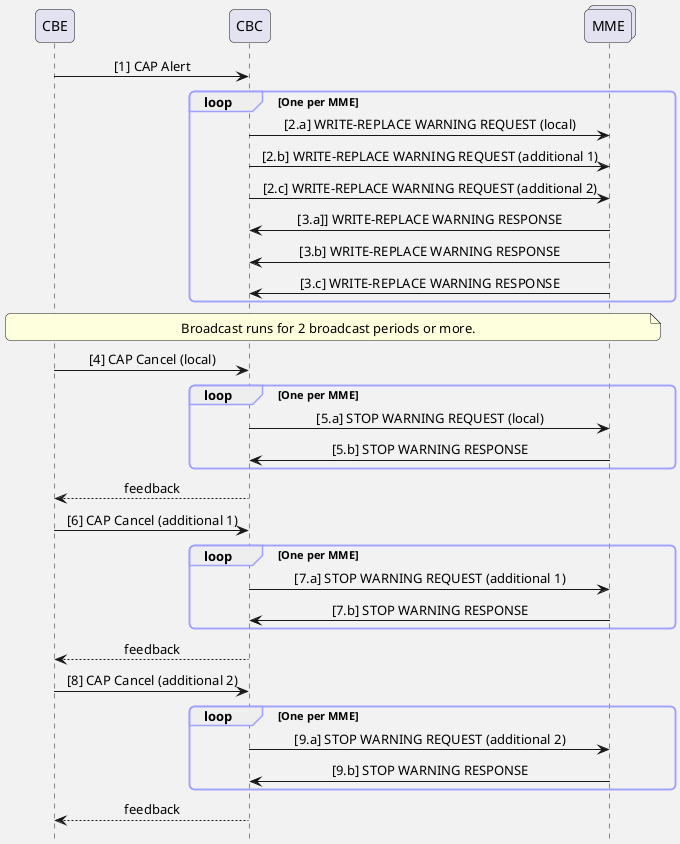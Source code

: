 @startuml
hide footbox
skinparam Shadowing false
skinparam BackgroundColor #f2f2f2
skinparam SequenceGroupBodyBackgroundColor transparent
skinparam roundcorner 10
skinparam ParticipantPadding 30
skinparam BoxPadding 10
skinparam SequenceGroupBorderColor #a0a0ff
skinparam SequenceMessageAlign center

participant CBE as cbe
participant CBC as cbc
collections MME as mme

cbe -> cbc: [1] CAP Alert
loop One per MME
cbc -> mme: [2.a] WRITE-REPLACE WARNING REQUEST (local)
cbc -> mme: [2.b] WRITE-REPLACE WARNING REQUEST (additional 1)
cbc -> mme: [2.c] WRITE-REPLACE WARNING REQUEST (additional 2)
mme -> cbc: [3.a]] WRITE-REPLACE WARNING RESPONSE
mme -> cbc: [3.b] WRITE-REPLACE WARNING RESPONSE
mme -> cbc: [3.c] WRITE-REPLACE WARNING RESPONSE
end
note across: Broadcast runs for 2 broadcast periods or more.
cbe -> cbc: [4] CAP Cancel (local)
loop One per MME
cbc -> mme: [5.a] STOP WARNING REQUEST (local)
mme -> cbc: [5.b] STOP WARNING RESPONSE
end
cbc --> cbe: feedback
cbe -> cbc: [6] CAP Cancel (additional 1)
loop One per MME
cbc -> mme: [7.a] STOP WARNING REQUEST (additional 1)
mme -> cbc: [7.b] STOP WARNING RESPONSE
end
cbc --> cbe: feedback
cbe -> cbc: [8] CAP Cancel (additional 2)
loop One per MME
cbc -> mme: [9.a] STOP WARNING REQUEST (additional 2)
mme -> cbc: [9.b] STOP WARNING RESPONSE
end
cbc --> cbe: feedback
@enduml
